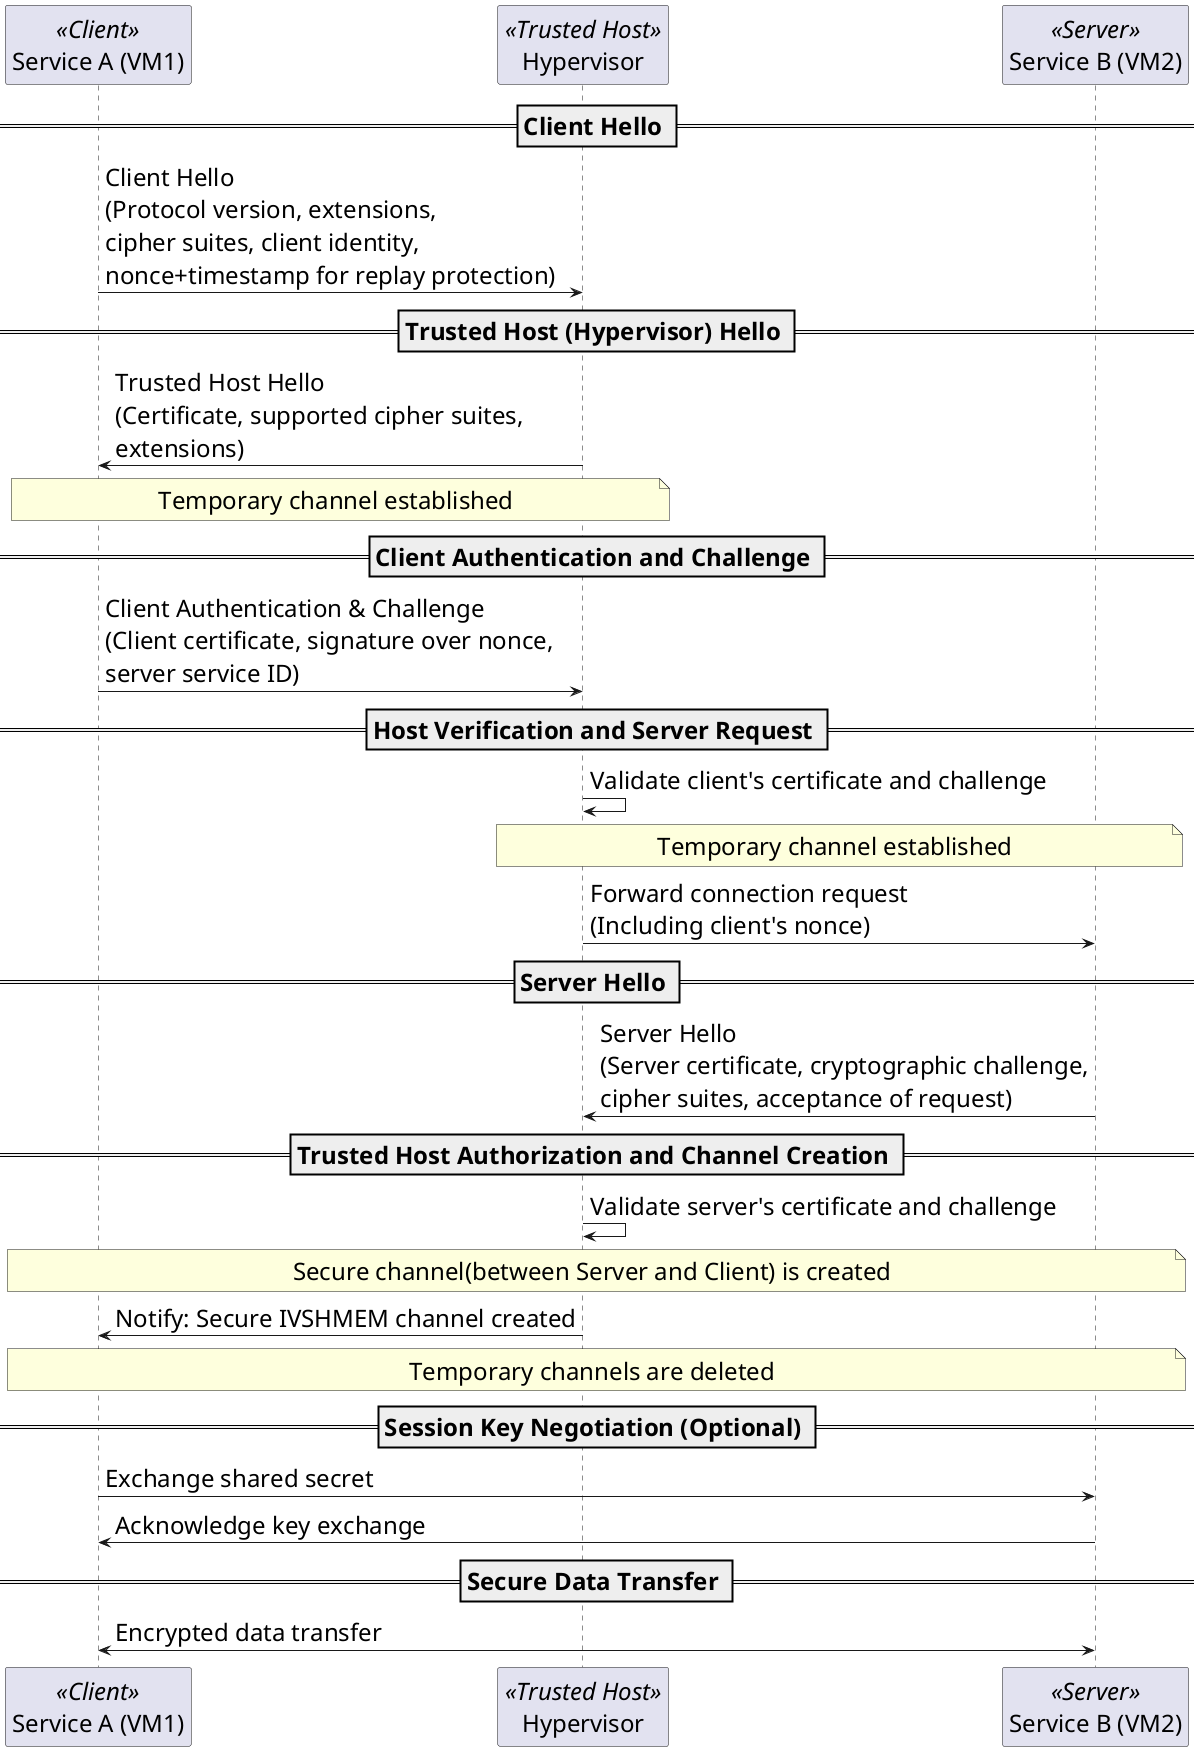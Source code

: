 @startuml Channel Protocol
skinparam participantStyle rectangle
skinparam defaultFontSize 24 


participant "Service A (VM1)" as Client <<Client>>
participant "Hypervisor" as Host <<Trusted Host>>
participant "Service B (VM2)" as Server <<Server>>


== Client Hello ==
Client -> Host : Client Hello\n(Protocol version, extensions,\ncipher suites, client identity,\nnonce+timestamp for replay protection)

== Trusted Host (Hypervisor) Hello ==
Host -> Client : Trusted Host Hello\n(Certificate, supported cipher suites,\nextensions)
note over Client,Host: Temporary channel established

== Client Authentication and Challenge ==
Client -> Host : Client Authentication & Challenge\n(Client certificate, signature over nonce,\nserver service ID)

== Host Verification and Server Request ==
Host -> Host : Validate client's certificate and challenge
note over Host,Server: Temporary channel established
Host -> Server : Forward connection request\n(Including client's nonce)

== Server Hello ==
Server -> Host : Server Hello\n(Server certificate, cryptographic challenge,\ncipher suites, acceptance of request)

== Trusted Host Authorization and Channel Creation ==
Host -> Host : Validate server's certificate and challenge
note over Client,Server: Secure channel(between Server and Client) is created
Host -> Client : Notify: Secure IVSHMEM channel created
note over Client,Server: Temporary channels are deleted

== Session Key Negotiation (Optional) ==
Client -> Server : Exchange shared secret
Server -> Client : Acknowledge key exchange

== Secure Data Transfer ==
Client <-> Server : Encrypted data transfer


@enduml
